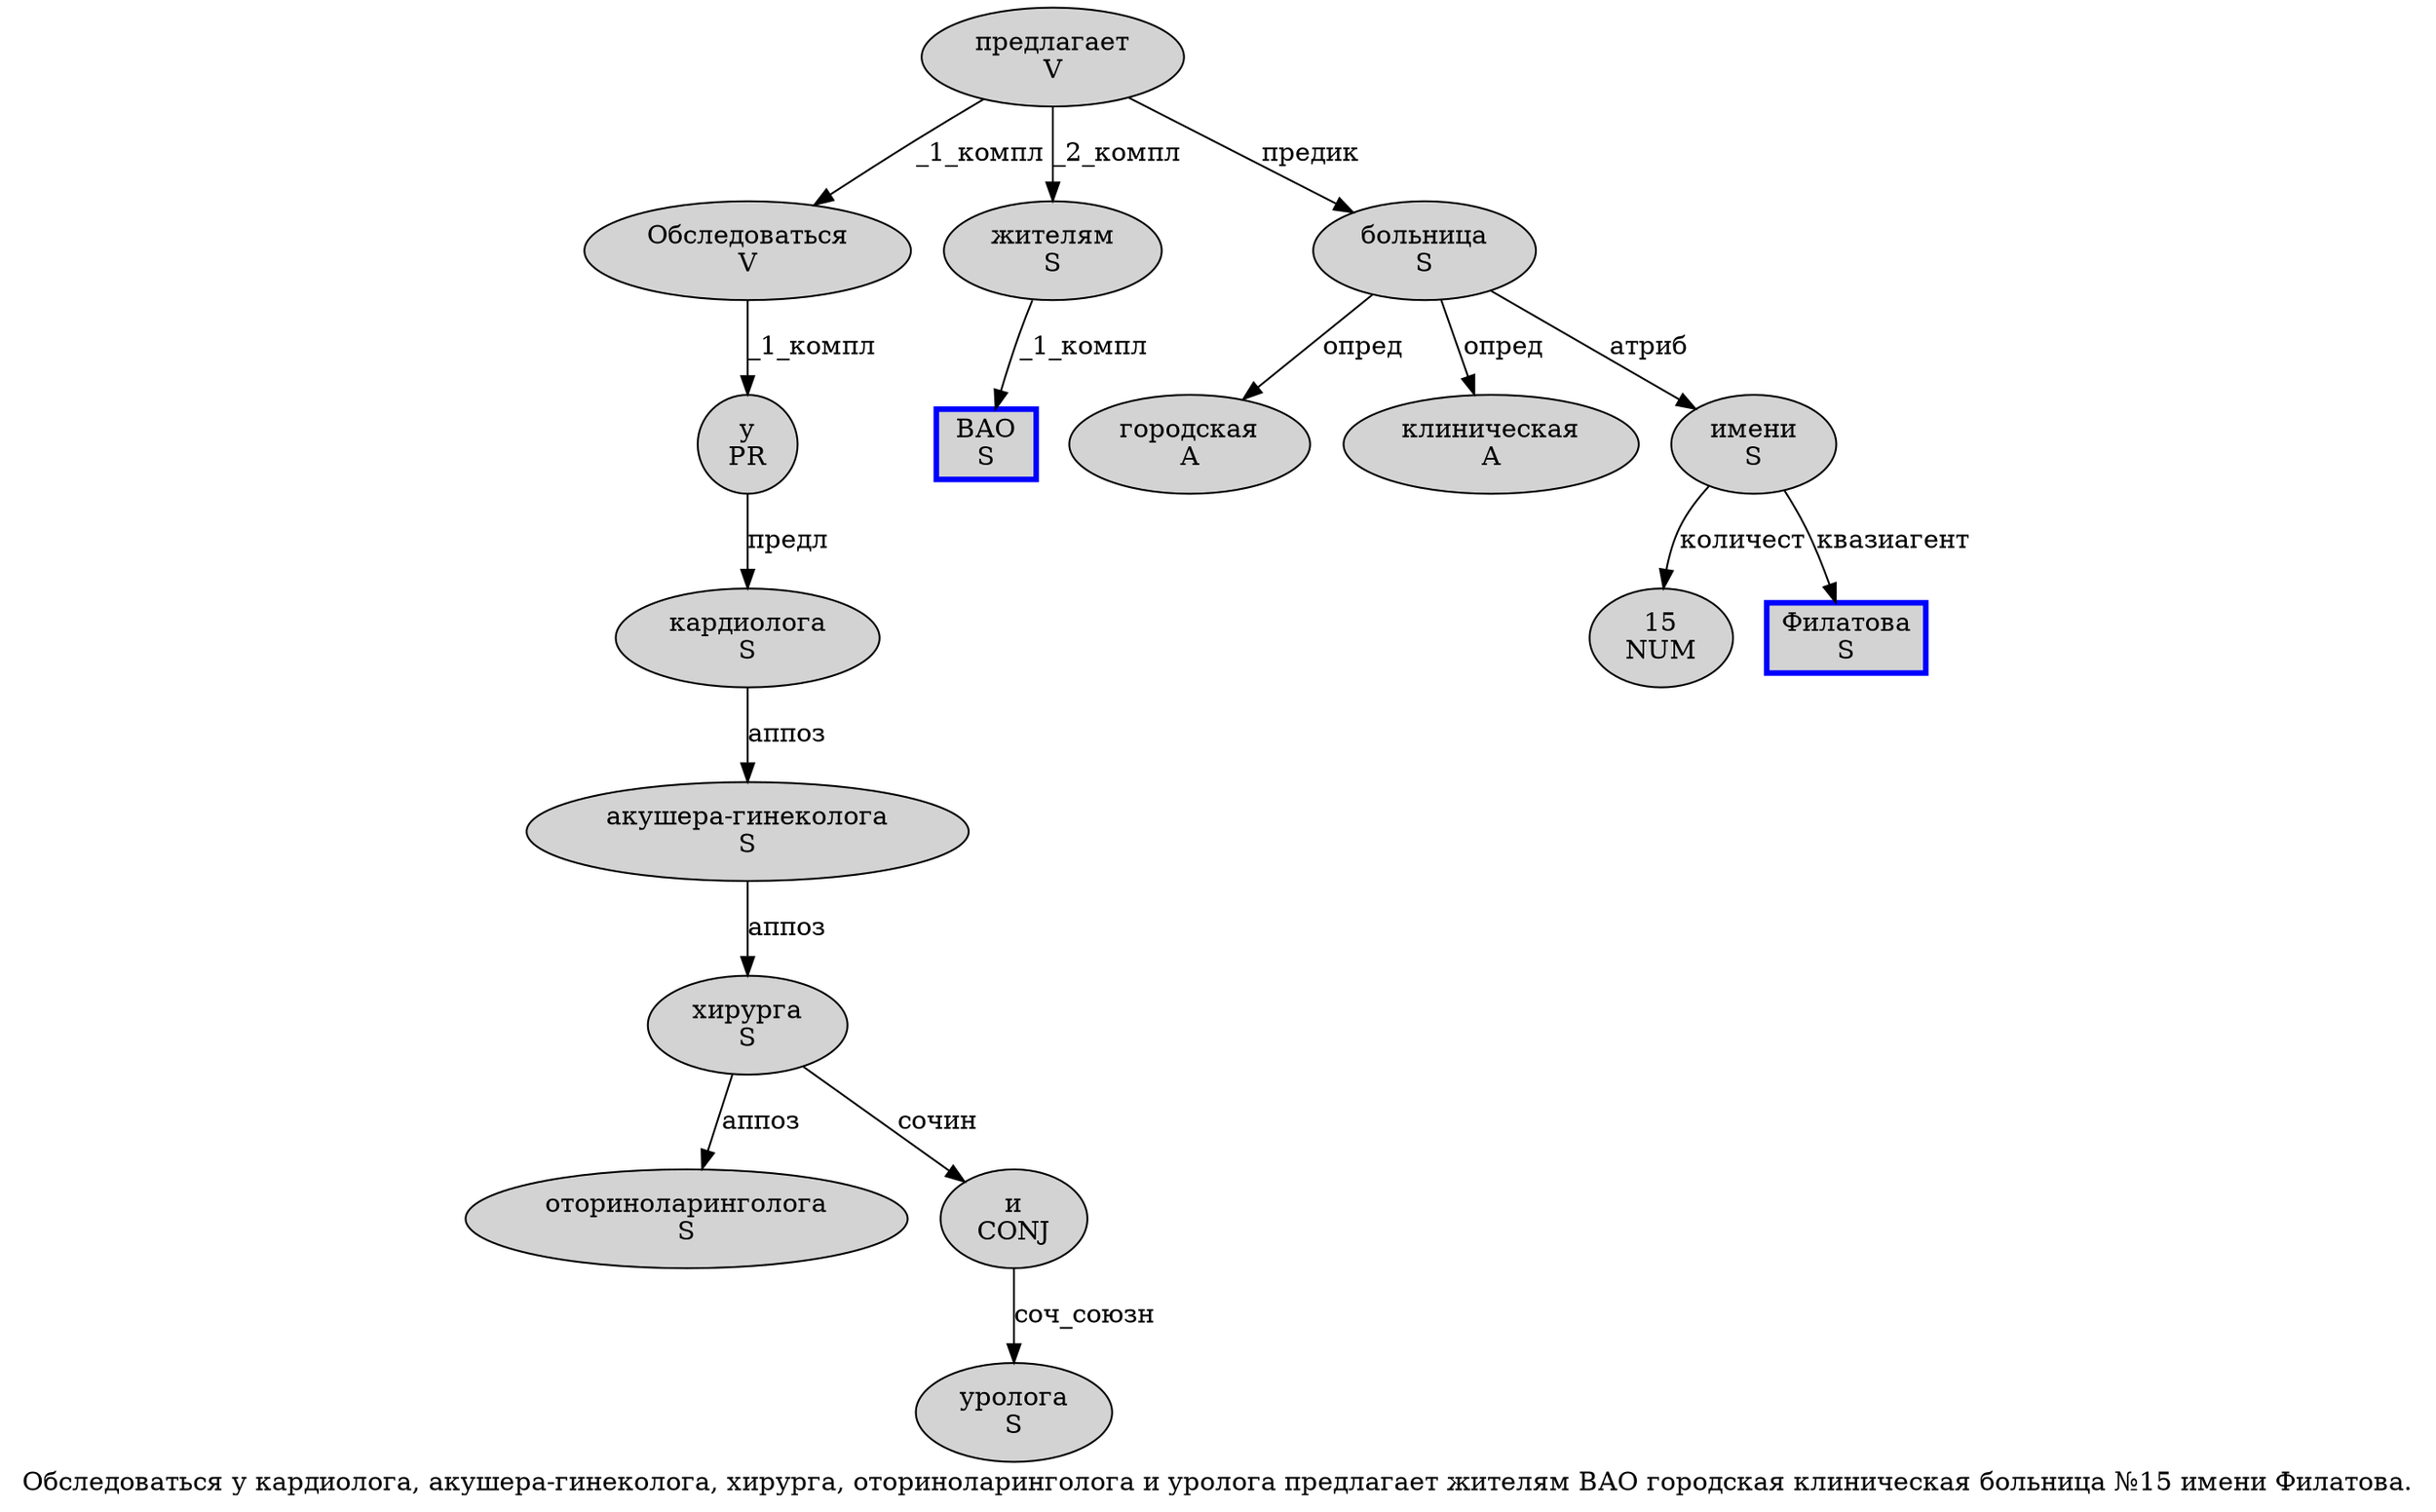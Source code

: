 digraph SENTENCE_336 {
	graph [label="Обследоваться у кардиолога, акушера-гинеколога, хирурга, оториноларинголога и уролога предлагает жителям ВАО городская клиническая больница №15 имени Филатова."]
	node [style=filled]
		0 [label="Обследоваться
V" color="" fillcolor=lightgray penwidth=1 shape=ellipse]
		1 [label="у
PR" color="" fillcolor=lightgray penwidth=1 shape=ellipse]
		2 [label="кардиолога
S" color="" fillcolor=lightgray penwidth=1 shape=ellipse]
		4 [label="акушера-гинеколога
S" color="" fillcolor=lightgray penwidth=1 shape=ellipse]
		6 [label="хирурга
S" color="" fillcolor=lightgray penwidth=1 shape=ellipse]
		8 [label="оториноларинголога
S" color="" fillcolor=lightgray penwidth=1 shape=ellipse]
		9 [label="и
CONJ" color="" fillcolor=lightgray penwidth=1 shape=ellipse]
		10 [label="уролога
S" color="" fillcolor=lightgray penwidth=1 shape=ellipse]
		11 [label="предлагает
V" color="" fillcolor=lightgray penwidth=1 shape=ellipse]
		12 [label="жителям
S" color="" fillcolor=lightgray penwidth=1 shape=ellipse]
		13 [label="ВАО
S" color=blue fillcolor=lightgray penwidth=3 shape=box]
		14 [label="городская
A" color="" fillcolor=lightgray penwidth=1 shape=ellipse]
		15 [label="клиническая
A" color="" fillcolor=lightgray penwidth=1 shape=ellipse]
		16 [label="больница
S" color="" fillcolor=lightgray penwidth=1 shape=ellipse]
		18 [label="15
NUM" color="" fillcolor=lightgray penwidth=1 shape=ellipse]
		19 [label="имени
S" color="" fillcolor=lightgray penwidth=1 shape=ellipse]
		20 [label="Филатова
S" color=blue fillcolor=lightgray penwidth=3 shape=box]
			12 -> 13 [label="_1_компл"]
			2 -> 4 [label="аппоз"]
			4 -> 6 [label="аппоз"]
			1 -> 2 [label="предл"]
			9 -> 10 [label="соч_союзн"]
			16 -> 14 [label="опред"]
			16 -> 15 [label="опред"]
			16 -> 19 [label="атриб"]
			0 -> 1 [label="_1_компл"]
			6 -> 8 [label="аппоз"]
			6 -> 9 [label="сочин"]
			19 -> 18 [label="количест"]
			19 -> 20 [label="квазиагент"]
			11 -> 0 [label="_1_компл"]
			11 -> 12 [label="_2_компл"]
			11 -> 16 [label="предик"]
}